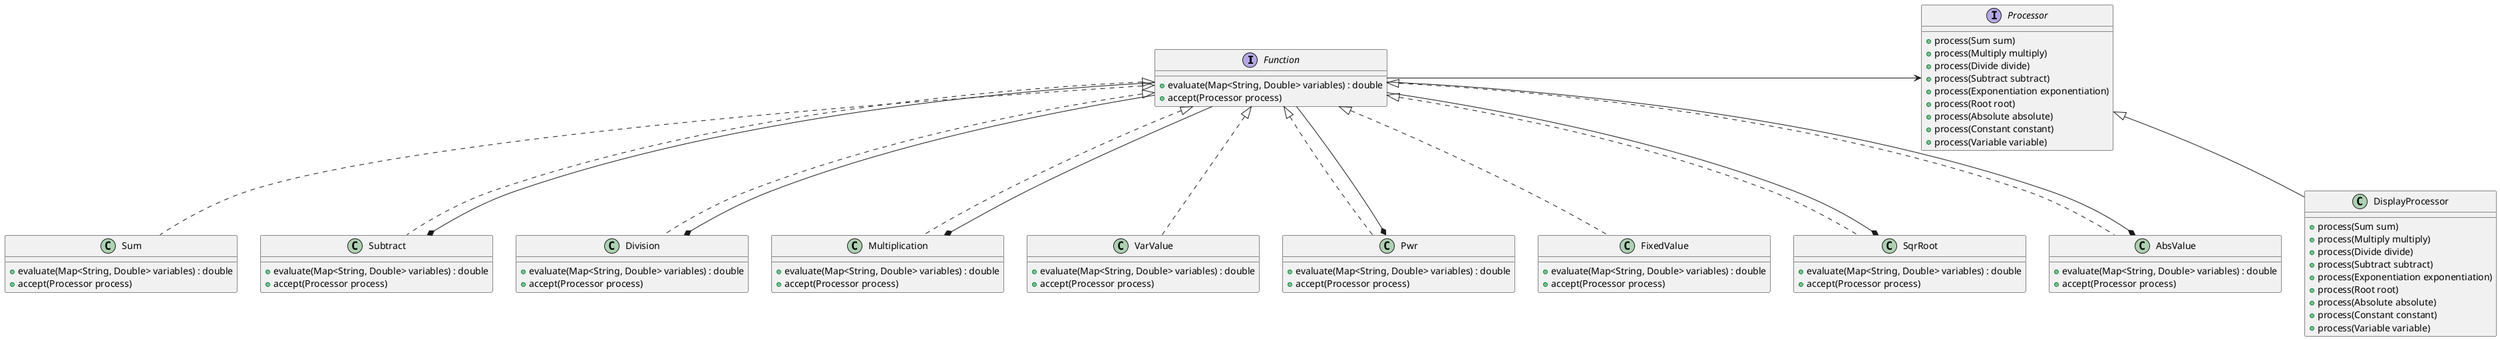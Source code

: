 @startuml

interface Function {
    + evaluate(Map<String, Double> variables) : double
    + accept(Processor process)
}

class Sum {
    + evaluate(Map<String, Double> variables) : double
    + accept(Processor process)

}
class Subtract {
    + evaluate(Map<String, Double> variables) : double
    + accept(Processor process)
}
class Division {
    + evaluate(Map<String, Double> variables) : double
    + accept(Processor process)
}

class Multiplication {
    + evaluate(Map<String, Double> variables) : double
    + accept(Processor process)
}

class VarValue {
    + evaluate(Map<String, Double> variables) : double
    + accept(Processor process)
}
class Pwr {
    + evaluate(Map<String, Double> variables) : double
    + accept(Processor process)
}
class FixedValue {
    + evaluate(Map<String, Double> variables) : double
    + accept(Processor process)
}

class SqrRoot {
    + evaluate(Map<String, Double> variables) : double
    + accept(Processor process)
}

class AbsValue {
    + evaluate(Map<String, Double> variables) : double
    + accept(Processor process)
}

interface Processor {
    + process(Sum sum)
    + process(Multiply multiply)
    + process(Divide divide)
    + process(Subtract subtract)
    + process(Exponentiation exponentiation)
    + process(Root root)
    + process(Absolute absolute)
    + process(Constant constant)
    + process(Variable variable)
}

class DisplayProcessor {
    + process(Sum sum)
    + process(Multiply multiply)
    + process(Divide divide)
    + process(Subtract subtract)
    + process(Exponentiation exponentiation)
    + process(Root root)
    + process(Absolute absolute)
    + process(Constant constant)
    + process(Variable variable)
}

Function <|.. Sum
Function <|.. Multiplication
Function <|.. Division
Function <|.. Subtract
Function <|.. Pwr
Function <|.. SqrRoot
Function <|.. AbsValue
Function <|.. FixedValue
Function <|.. VarValue
Processor <|-- DisplayProcessor

Multiplication *-- Function
Division *-- Function
Subtract *-- Function
Pwr *-- Function
SqrRoot *-- Function
AbsValue *-- Function

Function -> Processor
@enduml
